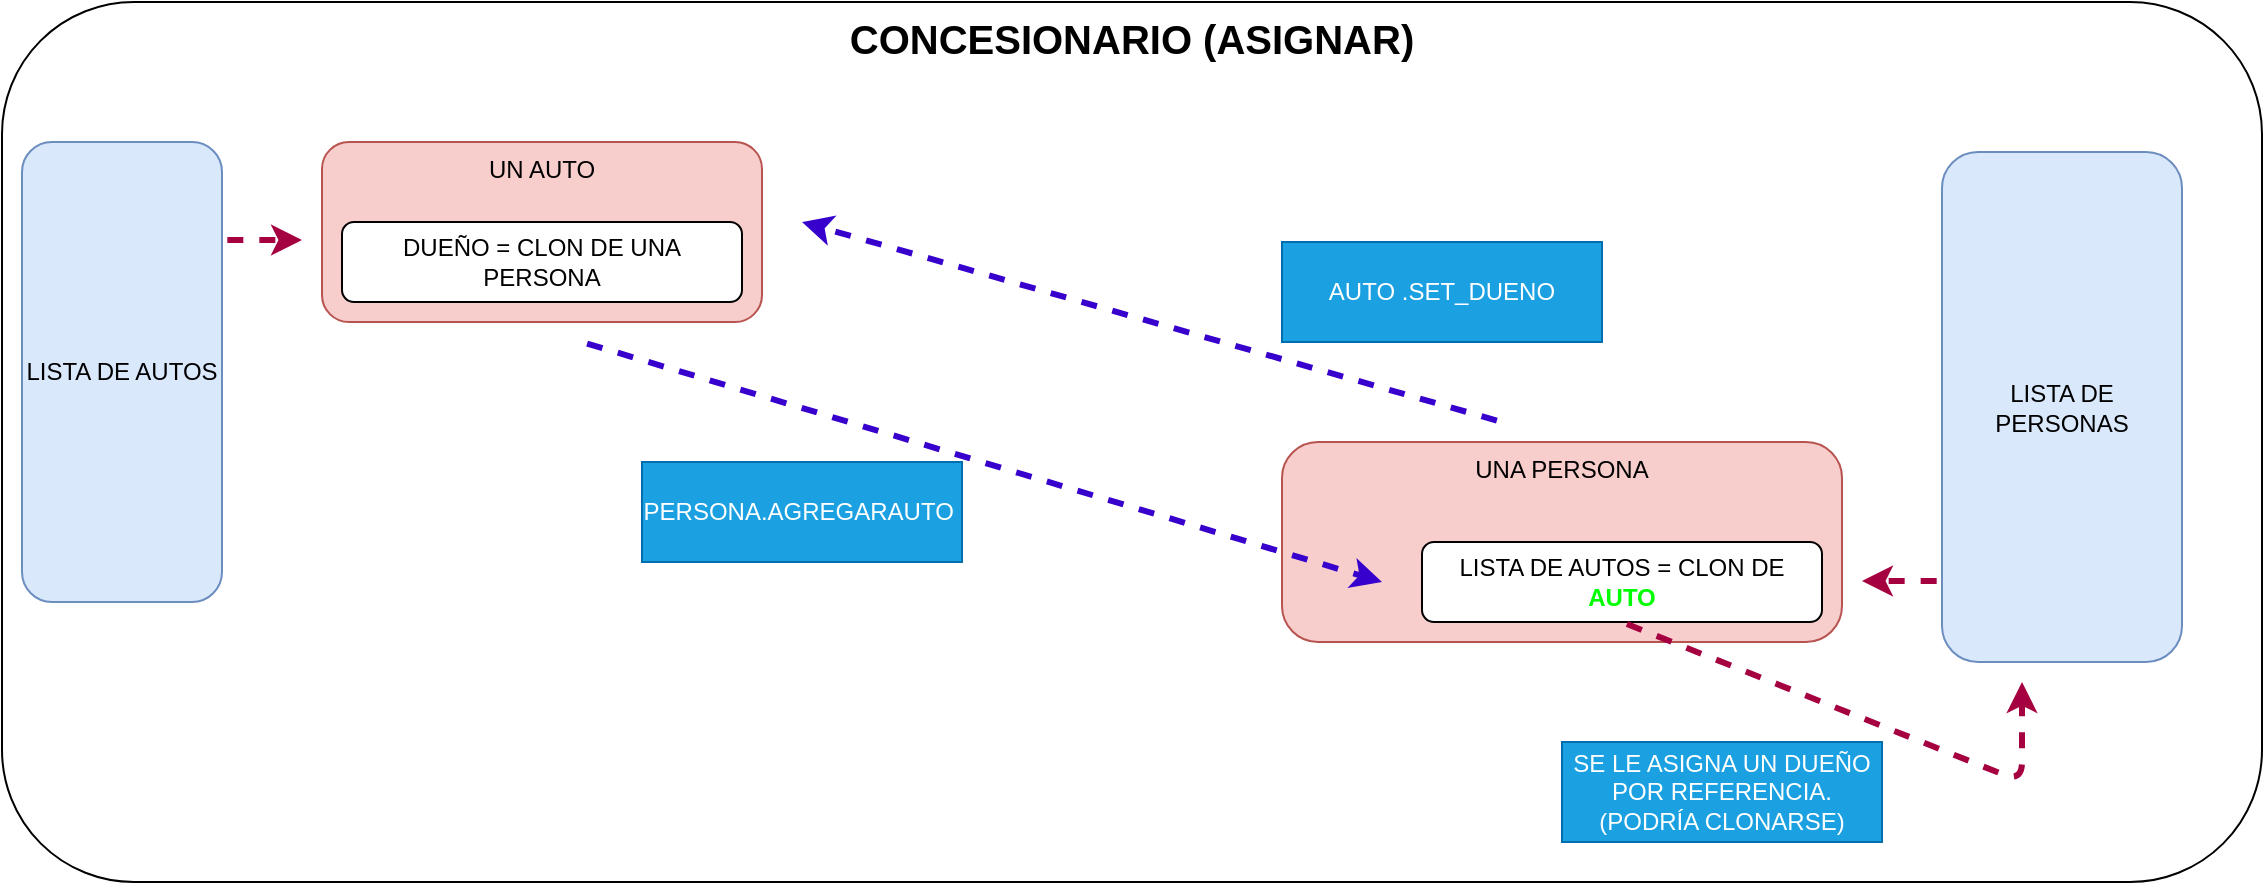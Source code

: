 <mxfile version="15.2.9" type="device"><diagram id="D9QJIY1FN6auc8C-nLdx" name="Page-1"><mxGraphModel dx="1096" dy="706" grid="1" gridSize="10" guides="1" tooltips="1" connect="1" arrows="1" fold="1" page="1" pageScale="1" pageWidth="827" pageHeight="1169" math="0" shadow="0"><root><mxCell id="0"/><mxCell id="1" parent="0"/><mxCell id="ZhxeCmKPopFLbpKEi6dn-1" value="CONCESIONARIO (ASIGNAR)&lt;br style=&quot;font-size: 20px&quot;&gt;&lt;br style=&quot;font-size: 20px&quot;&gt;&lt;br style=&quot;font-size: 20px&quot;&gt;&lt;br style=&quot;font-size: 20px&quot;&gt;&lt;br style=&quot;font-size: 20px&quot;&gt;&lt;br style=&quot;font-size: 20px&quot;&gt;&lt;br style=&quot;font-size: 20px&quot;&gt;&lt;br style=&quot;font-size: 20px&quot;&gt;&lt;br style=&quot;font-size: 20px&quot;&gt;" style="rounded=1;whiteSpace=wrap;html=1;deletable=1;allowArrows=1;connectable=0;horizontal=1;verticalAlign=top;fontSize=20;fontStyle=1" vertex="1" parent="1"><mxGeometry x="70" y="150" width="1130" height="440" as="geometry"/></mxCell><mxCell id="ZhxeCmKPopFLbpKEi6dn-2" value="LISTA DE AUTOS" style="rounded=1;whiteSpace=wrap;html=1;connectable=0;fillColor=#dae8fc;strokeColor=#6c8ebf;" vertex="1" parent="1"><mxGeometry x="80" y="220" width="100" height="230" as="geometry"/></mxCell><mxCell id="ZhxeCmKPopFLbpKEi6dn-3" value="LISTA DE PERSONAS" style="rounded=1;whiteSpace=wrap;html=1;fillColor=#dae8fc;strokeColor=#6c8ebf;" vertex="1" parent="1"><mxGeometry x="1040" y="225" width="120" height="255" as="geometry"/></mxCell><mxCell id="ZhxeCmKPopFLbpKEi6dn-5" value="" style="endArrow=classic;html=1;movable=1;flowAnimation=1;ignoreEdge=1;comic=0;orthogonal=1;bendable=0;fillColor=#6a00ff;strokeColor=#3700CC;strokeWidth=3;" edge="1" parent="1"><mxGeometry width="50" height="50" relative="1" as="geometry"><mxPoint x="820" y="360" as="sourcePoint"/><mxPoint x="470" y="260" as="targetPoint"/></mxGeometry></mxCell><mxCell id="ZhxeCmKPopFLbpKEi6dn-7" value="UN AUTO&lt;br&gt;&lt;br&gt;&lt;br&gt;&lt;br&gt;" style="rounded=1;whiteSpace=wrap;html=1;connectable=1;fillColor=#f8cecc;strokeColor=#b85450;verticalAlign=top;" vertex="1" parent="1"><mxGeometry x="230" y="220" width="220" height="90" as="geometry"/></mxCell><mxCell id="ZhxeCmKPopFLbpKEi6dn-4" value="DUEÑO = CLON DE UNA PERSONA" style="rounded=1;whiteSpace=wrap;html=1;" vertex="1" parent="1"><mxGeometry x="240" y="260" width="200" height="40" as="geometry"/></mxCell><mxCell id="ZhxeCmKPopFLbpKEi6dn-8" value="UNA PERSONA&lt;br&gt;&lt;br&gt;" style="rounded=1;whiteSpace=wrap;html=1;arcSize=18;fillColor=#f8cecc;strokeColor=#b85450;connectable=0;verticalAlign=top;" vertex="1" parent="1"><mxGeometry x="710" y="370" width="280" height="100" as="geometry"/></mxCell><mxCell id="ZhxeCmKPopFLbpKEi6dn-9" value="" style="endArrow=classic;html=1;movable=1;flowAnimation=1;ignoreEdge=1;comic=0;orthogonal=1;bendable=0;fillColor=#d80073;strokeColor=#A50040;strokeWidth=3;" edge="1" parent="1"><mxGeometry width="50" height="50" relative="1" as="geometry"><mxPoint x="180" y="269" as="sourcePoint"/><mxPoint x="220" y="269" as="targetPoint"/></mxGeometry></mxCell><mxCell id="ZhxeCmKPopFLbpKEi6dn-10" value="LISTA DE AUTOS = CLON DE &lt;b&gt;&lt;font color=&quot;#00ff00&quot;&gt;AUTO&lt;/font&gt;&lt;/b&gt;" style="rounded=1;whiteSpace=wrap;html=1;connectable=0;" vertex="1" parent="1"><mxGeometry x="780" y="420" width="200" height="40" as="geometry"/></mxCell><mxCell id="ZhxeCmKPopFLbpKEi6dn-11" value="" style="endArrow=classic;html=1;movable=1;flowAnimation=1;ignoreEdge=1;comic=0;orthogonal=1;bendable=0;fillColor=#d80073;strokeColor=#A50040;strokeWidth=3;" edge="1" parent="1"><mxGeometry width="50" height="50" relative="1" as="geometry"><mxPoint x="1040" y="439.5" as="sourcePoint"/><mxPoint x="1000" y="439.5" as="targetPoint"/></mxGeometry></mxCell><mxCell id="ZhxeCmKPopFLbpKEi6dn-12" value="" style="endArrow=classic;html=1;movable=1;flowAnimation=1;ignoreEdge=1;comic=0;orthogonal=1;bendable=0;fillColor=#d80073;strokeColor=#A50040;strokeWidth=3;exitX=0.5;exitY=1;exitDx=0;exitDy=0;" edge="1" parent="1" source="ZhxeCmKPopFLbpKEi6dn-10"><mxGeometry width="50" height="50" relative="1" as="geometry"><mxPoint x="1050" y="449.5" as="sourcePoint"/><mxPoint x="1080" y="490" as="targetPoint"/><Array as="points"><mxPoint x="1080" y="540"/></Array></mxGeometry></mxCell><mxCell id="ZhxeCmKPopFLbpKEi6dn-13" value="SE LE ASIGNA UN DUEÑO POR REFERENCIA. (PODRÍA CLONARSE)" style="text;html=1;strokeColor=#006EAF;fillColor=#1ba1e2;align=center;verticalAlign=middle;whiteSpace=wrap;rounded=0;connectable=0;fontColor=#ffffff;" vertex="1" parent="1"><mxGeometry x="850" y="520" width="160" height="50" as="geometry"/></mxCell><mxCell id="ZhxeCmKPopFLbpKEi6dn-14" value="AUTO .SET_DUENO" style="text;html=1;strokeColor=#006EAF;fillColor=#1ba1e2;align=center;verticalAlign=middle;whiteSpace=wrap;rounded=0;connectable=0;fontColor=#ffffff;" vertex="1" parent="1"><mxGeometry x="710" y="270" width="160" height="50" as="geometry"/></mxCell><mxCell id="ZhxeCmKPopFLbpKEi6dn-16" value="" style="endArrow=classic;html=1;movable=1;flowAnimation=1;ignoreEdge=1;comic=0;orthogonal=1;bendable=0;fillColor=#6a00ff;strokeColor=#3700CC;strokeWidth=3;" edge="1" parent="1"><mxGeometry width="50" height="50" relative="1" as="geometry"><mxPoint x="360" y="320" as="sourcePoint"/><mxPoint x="760" y="440" as="targetPoint"/></mxGeometry></mxCell><mxCell id="ZhxeCmKPopFLbpKEi6dn-17" value="PERSONA.AGREGARAUTO&amp;nbsp;" style="text;html=1;strokeColor=#006EAF;fillColor=#1ba1e2;align=center;verticalAlign=middle;whiteSpace=wrap;rounded=0;connectable=0;fontColor=#ffffff;" vertex="1" parent="1"><mxGeometry x="390" y="380" width="160" height="50" as="geometry"/></mxCell></root></mxGraphModel></diagram></mxfile>